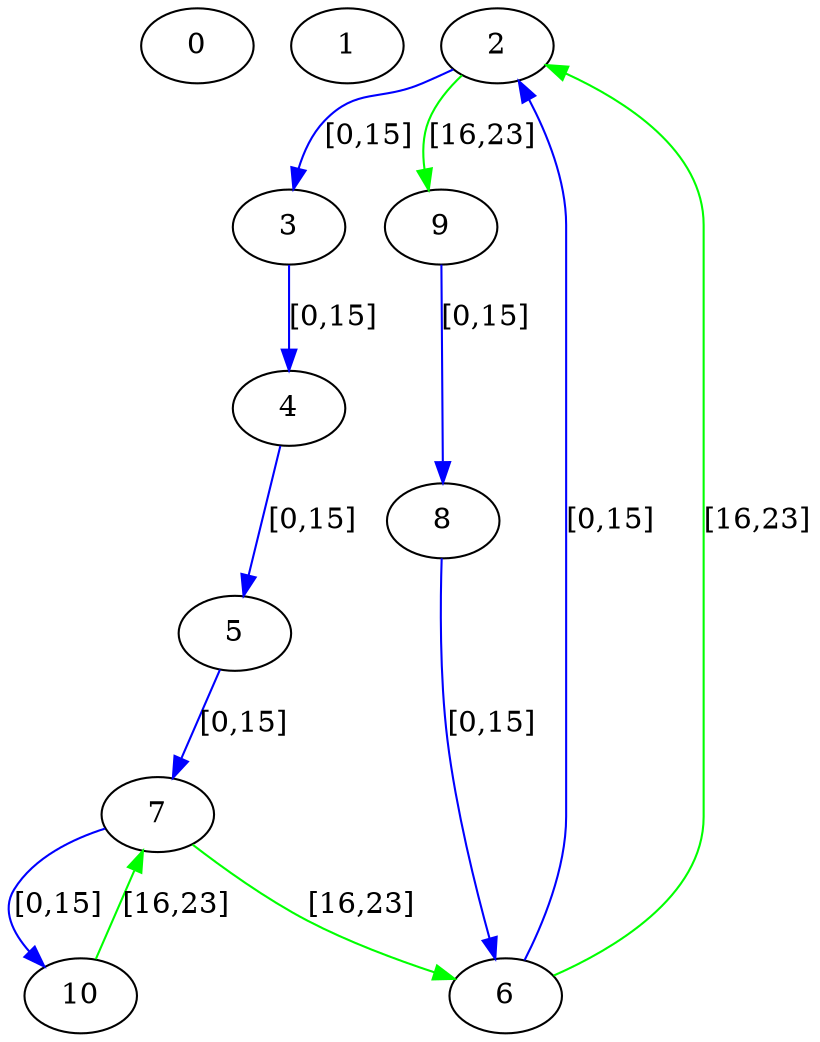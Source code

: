 digraph  {
0 [label=0];
1 [label=1];
2 [label=2];
3 [label=3];
4 [label=4];
5 [label=5];
6 [label=6];
7 [label=7];
8 [label=8];
9 [label=9];
10 [label=10];
2 -> 3  [color=blue, key=0, label="[0,15]"];
2 -> 9  [color=green, key=0, label="[16,23]"];
3 -> 4  [color=blue, key=0, label="[0,15]"];
4 -> 5  [color=blue, key=0, label="[0,15]"];
5 -> 7  [color=blue, key=0, label="[0,15]"];
6 -> 2  [color=blue, key=0, label="[0,15]"];
6 -> 2  [color=green, key=1, label="[16,23]"];
7 -> 10  [color=blue, key=0, label="[0,15]"];
7 -> 6  [color=green, key=0, label="[16,23]"];
8 -> 6  [color=blue, key=0, label="[0,15]"];
9 -> 8  [color=blue, key=0, label="[0,15]"];
10 -> 7  [color=green, key=0, label="[16,23]"];
}
